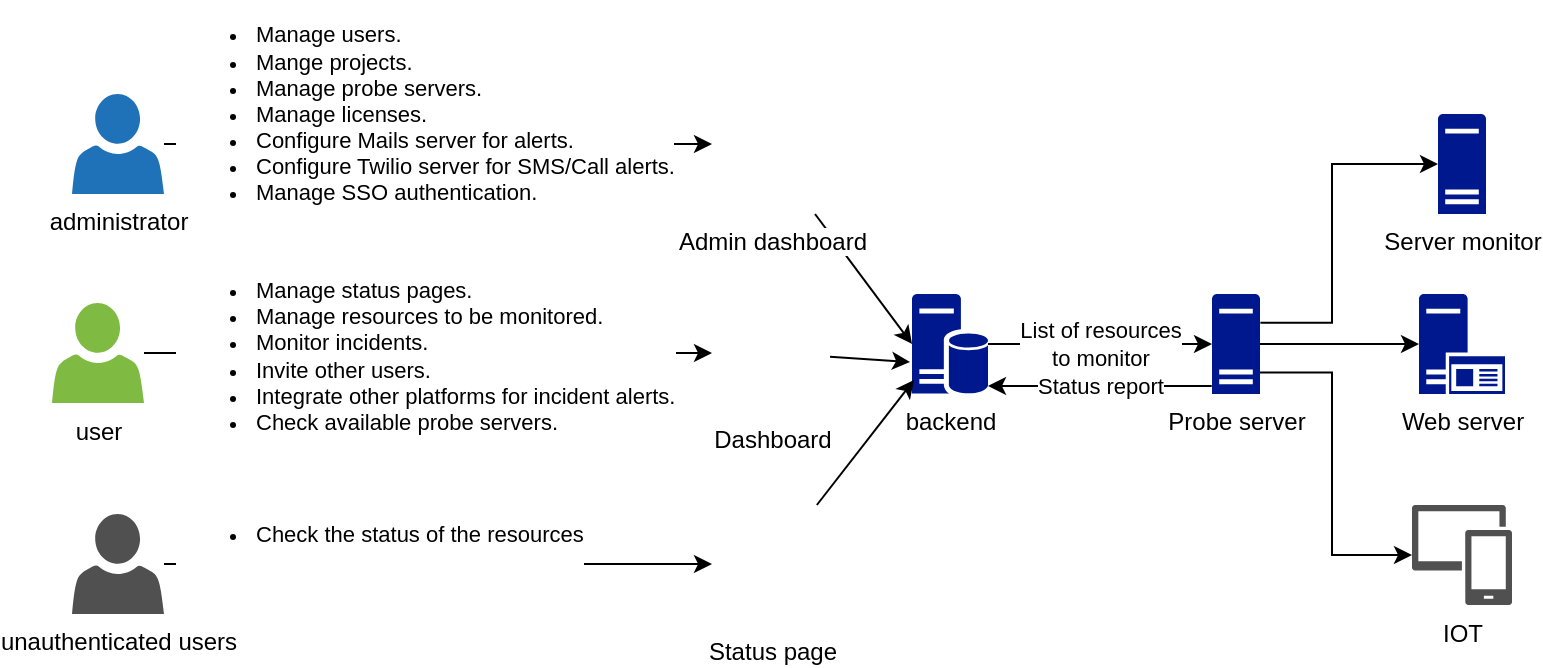 <mxfile version="13.1.14" type="device"><diagram id="P0tG3eMJVzySH8hgiAyU" name="Page-1"><mxGraphModel dx="1718" dy="445" grid="1" gridSize="10" guides="1" tooltips="1" connect="1" arrows="1" fold="1" page="1" pageScale="1" pageWidth="850" pageHeight="1100" math="0" shadow="0"><root><mxCell id="0"/><mxCell id="1" parent="0"/><mxCell id="-7FMZnpprnZfDVaKeRyy-3" style="edgeStyle=orthogonalEdgeStyle;rounded=0;orthogonalLoop=1;jettySize=auto;html=1;exitX=1;exitY=0.5;exitDx=0;exitDy=0;exitPerimeter=0;entryX=0;entryY=0.5;entryDx=0;entryDy=0;entryPerimeter=0;startArrow=none;startFill=0;endArrow=classic;endFill=1;" edge="1" parent="1" source="TmaJKqvL_nLNHZuGaliu-4" target="-7FMZnpprnZfDVaKeRyy-1"><mxGeometry relative="1" as="geometry"/></mxCell><mxCell id="-7FMZnpprnZfDVaKeRyy-4" style="edgeStyle=orthogonalEdgeStyle;rounded=0;orthogonalLoop=1;jettySize=auto;html=1;entryX=0;entryY=0.5;entryDx=0;entryDy=0;entryPerimeter=0;startArrow=none;startFill=0;endArrow=classic;endFill=1;exitX=0.992;exitY=0.784;exitDx=0;exitDy=0;exitPerimeter=0;" edge="1" parent="1" source="TmaJKqvL_nLNHZuGaliu-4" target="-7FMZnpprnZfDVaKeRyy-2"><mxGeometry relative="1" as="geometry"><mxPoint x="380" y="330" as="sourcePoint"/><Array as="points"><mxPoint x="300" y="279"/><mxPoint x="300" y="371"/></Array></mxGeometry></mxCell><mxCell id="-7FMZnpprnZfDVaKeRyy-31" value="Status report" style="edgeStyle=none;rounded=0;orthogonalLoop=1;jettySize=auto;html=1;exitX=-0.006;exitY=0.919;exitDx=0;exitDy=0;exitPerimeter=0;entryX=1;entryY=0.92;entryDx=0;entryDy=0;entryPerimeter=0;startArrow=none;startFill=0;endArrow=classic;endFill=1;" edge="1" parent="1" source="TmaJKqvL_nLNHZuGaliu-4" target="TmaJKqvL_nLNHZuGaliu-10"><mxGeometry relative="1" as="geometry"/></mxCell><mxCell id="TmaJKqvL_nLNHZuGaliu-4" value="Probe server" style="aspect=fixed;pointerEvents=1;shadow=0;dashed=0;html=1;strokeColor=none;labelPosition=center;verticalLabelPosition=bottom;verticalAlign=top;align=center;fillColor=#00188D;shape=mxgraph.mscae.enterprise.server_generic" parent="1" vertex="1"><mxGeometry x="240" y="240" width="24" height="50" as="geometry"/></mxCell><mxCell id="TmaJKqvL_nLNHZuGaliu-9" value="" style="edgeStyle=orthogonalEdgeStyle;rounded=0;orthogonalLoop=1;jettySize=auto;html=1;startArrow=classic;startFill=1;endArrow=none;endFill=0;entryX=1.008;entryY=0.288;entryDx=0;entryDy=0;entryPerimeter=0;" parent="1" source="TmaJKqvL_nLNHZuGaliu-8" target="TmaJKqvL_nLNHZuGaliu-4" edge="1"><mxGeometry x="-0.486" relative="1" as="geometry"><mxPoint x="380" y="254" as="targetPoint"/><Array as="points"><mxPoint x="300" y="175"/><mxPoint x="300" y="254"/></Array><mxPoint as="offset"/></mxGeometry></mxCell><mxCell id="TmaJKqvL_nLNHZuGaliu-8" value="Server monitor" style="aspect=fixed;pointerEvents=1;shadow=0;dashed=0;html=1;strokeColor=none;labelPosition=center;verticalLabelPosition=bottom;verticalAlign=top;align=center;fillColor=#00188D;shape=mxgraph.mscae.enterprise.server_generic" parent="1" vertex="1"><mxGeometry x="353" y="150" width="24" height="50" as="geometry"/></mxCell><mxCell id="-7FMZnpprnZfDVaKeRyy-29" value="List of resources &lt;br&gt;to monitor" style="edgeStyle=none;rounded=0;orthogonalLoop=1;jettySize=auto;html=1;startArrow=none;startFill=0;endArrow=classic;endFill=1;" edge="1" parent="1" source="TmaJKqvL_nLNHZuGaliu-10" target="TmaJKqvL_nLNHZuGaliu-4"><mxGeometry relative="1" as="geometry"/></mxCell><mxCell id="TmaJKqvL_nLNHZuGaliu-10" value="backend" style="aspect=fixed;pointerEvents=1;shadow=0;dashed=0;html=1;strokeColor=none;labelPosition=center;verticalLabelPosition=bottom;verticalAlign=top;align=center;fillColor=#00188D;shape=mxgraph.mscae.enterprise.database_server" parent="1" vertex="1"><mxGeometry x="90" y="240" width="38" height="50" as="geometry"/></mxCell><mxCell id="-7FMZnpprnZfDVaKeRyy-1" value="Web server" style="aspect=fixed;pointerEvents=1;shadow=0;dashed=0;html=1;strokeColor=none;labelPosition=center;verticalLabelPosition=bottom;verticalAlign=top;align=center;fillColor=#00188D;shape=mxgraph.mscae.enterprise.application_server2" vertex="1" parent="1"><mxGeometry x="343.5" y="240" width="43" height="50" as="geometry"/></mxCell><mxCell id="-7FMZnpprnZfDVaKeRyy-2" value="IOT" style="pointerEvents=1;shadow=0;dashed=0;html=1;strokeColor=none;labelPosition=center;verticalLabelPosition=bottom;verticalAlign=top;align=center;fillColor=#505050;shape=mxgraph.mscae.intune.device_group" vertex="1" parent="1"><mxGeometry x="340" y="345.5" width="50" height="50" as="geometry"/></mxCell><mxCell id="-7FMZnpprnZfDVaKeRyy-24" value="&lt;ul&gt;&lt;li&gt;Check the status of the resources&lt;/li&gt;&lt;/ul&gt;" style="edgeStyle=orthogonalEdgeStyle;rounded=0;orthogonalLoop=1;jettySize=auto;html=1;startArrow=none;startFill=0;endArrow=classic;endFill=1;align=left;" edge="1" parent="1" source="-7FMZnpprnZfDVaKeRyy-9" target="-7FMZnpprnZfDVaKeRyy-16"><mxGeometry x="-0.971" y="15" relative="1" as="geometry"><mxPoint as="offset"/></mxGeometry></mxCell><mxCell id="-7FMZnpprnZfDVaKeRyy-9" value="unauthenticated users" style="pointerEvents=1;shadow=0;dashed=0;html=1;strokeColor=none;fillColor=#505050;labelPosition=center;verticalLabelPosition=bottom;verticalAlign=top;outlineConnect=0;align=center;shape=mxgraph.office.users.user;" vertex="1" parent="1"><mxGeometry x="-330" y="350" width="46" height="50" as="geometry"/></mxCell><mxCell id="-7FMZnpprnZfDVaKeRyy-21" value="&lt;ul&gt;&lt;li&gt;Manage users.&lt;/li&gt;&lt;li&gt;Mange projects.&lt;/li&gt;&lt;li&gt;Manage probe servers.&lt;/li&gt;&lt;li&gt;Manage licenses.&lt;/li&gt;&lt;li&gt;Configure Mails server for alerts.&lt;/li&gt;&lt;li&gt;Configure Twilio server for SMS/Call alerts.&lt;/li&gt;&lt;li&gt;Manage SSO authentication.&lt;/li&gt;&lt;/ul&gt;" style="edgeStyle=orthogonalEdgeStyle;rounded=0;orthogonalLoop=1;jettySize=auto;html=1;entryX=0;entryY=0.407;entryDx=0;entryDy=0;entryPerimeter=0;startArrow=none;startFill=0;endArrow=classic;endFill=1;align=left;" edge="1" parent="1" source="-7FMZnpprnZfDVaKeRyy-11" target="-7FMZnpprnZfDVaKeRyy-14"><mxGeometry x="-0.971" y="15" relative="1" as="geometry"><mxPoint as="offset"/></mxGeometry></mxCell><mxCell id="-7FMZnpprnZfDVaKeRyy-11" value="administrator" style="pointerEvents=1;shadow=0;dashed=0;html=1;strokeColor=none;labelPosition=center;verticalLabelPosition=bottom;verticalAlign=top;outlineConnect=0;align=center;shape=mxgraph.office.users.user;fillColor=#2072B8;" vertex="1" parent="1"><mxGeometry x="-330" y="140" width="46" height="50" as="geometry"/></mxCell><mxCell id="-7FMZnpprnZfDVaKeRyy-23" style="edgeStyle=orthogonalEdgeStyle;rounded=0;orthogonalLoop=1;jettySize=auto;html=1;entryX=0;entryY=0.5;entryDx=0;entryDy=0;startArrow=none;startFill=0;endArrow=classic;endFill=1;" edge="1" parent="1" source="-7FMZnpprnZfDVaKeRyy-12" target="-7FMZnpprnZfDVaKeRyy-15"><mxGeometry relative="1" as="geometry"/></mxCell><mxCell id="-7FMZnpprnZfDVaKeRyy-35" value="&lt;ul&gt;&lt;li&gt;Manage status pages.&lt;/li&gt;&lt;li&gt;Manage resources to be monitored.&lt;/li&gt;&lt;li&gt;Monitor incidents.&lt;/li&gt;&lt;li&gt;Invite other users.&lt;/li&gt;&lt;li&gt;Integrate other platforms for incident alerts.&lt;/li&gt;&lt;li&gt;Check available probe servers.&lt;/li&gt;&lt;/ul&gt;" style="edgeLabel;html=1;align=left;verticalAlign=middle;resizable=0;points=[];" vertex="1" connectable="0" parent="-7FMZnpprnZfDVaKeRyy-23"><mxGeometry x="-0.239" relative="1" as="geometry"><mxPoint x="-94" y="1" as="offset"/></mxGeometry></mxCell><mxCell id="-7FMZnpprnZfDVaKeRyy-12" value="user" style="pointerEvents=1;shadow=0;dashed=0;html=1;strokeColor=none;labelPosition=center;verticalLabelPosition=bottom;verticalAlign=top;outlineConnect=0;align=center;shape=mxgraph.office.users.user;fillColor=#7FBA42;" vertex="1" parent="1"><mxGeometry x="-340" y="244.5" width="46" height="50" as="geometry"/></mxCell><mxCell id="-7FMZnpprnZfDVaKeRyy-26" style="edgeStyle=none;rounded=0;orthogonalLoop=1;jettySize=auto;html=1;entryX=0;entryY=0.5;entryDx=0;entryDy=0;entryPerimeter=0;startArrow=none;startFill=0;endArrow=classic;endFill=1;" edge="1" parent="1" source="-7FMZnpprnZfDVaKeRyy-14" target="TmaJKqvL_nLNHZuGaliu-10"><mxGeometry relative="1" as="geometry"/></mxCell><mxCell id="-7FMZnpprnZfDVaKeRyy-14" value="Admin dashboard" style="shape=image;html=1;verticalAlign=top;verticalLabelPosition=bottom;labelBackgroundColor=#ffffff;imageAspect=0;aspect=fixed;image=https://cdn2.iconfinder.com/data/icons/picol-vector/32/screen_4to3-128.png;fillColor=#336600;" vertex="1" parent="1"><mxGeometry x="-10" y="141" width="59" height="59" as="geometry"/></mxCell><mxCell id="-7FMZnpprnZfDVaKeRyy-27" style="edgeStyle=none;rounded=0;orthogonalLoop=1;jettySize=auto;html=1;entryX=-0.026;entryY=0.68;entryDx=0;entryDy=0;entryPerimeter=0;startArrow=none;startFill=0;endArrow=classic;endFill=1;" edge="1" parent="1" source="-7FMZnpprnZfDVaKeRyy-15" target="TmaJKqvL_nLNHZuGaliu-10"><mxGeometry relative="1" as="geometry"/></mxCell><mxCell id="-7FMZnpprnZfDVaKeRyy-15" value="Dashboard" style="shape=image;html=1;verticalAlign=top;verticalLabelPosition=bottom;labelBackgroundColor=#ffffff;imageAspect=0;aspect=fixed;image=https://cdn2.iconfinder.com/data/icons/picol-vector/32/screen_4to3-128.png;fillColor=#336600;" vertex="1" parent="1"><mxGeometry x="-10" y="240" width="59" height="59" as="geometry"/></mxCell><mxCell id="-7FMZnpprnZfDVaKeRyy-28" style="edgeStyle=none;rounded=0;orthogonalLoop=1;jettySize=auto;html=1;entryX=0.026;entryY=0.86;entryDx=0;entryDy=0;entryPerimeter=0;startArrow=none;startFill=0;endArrow=classic;endFill=1;" edge="1" parent="1" source="-7FMZnpprnZfDVaKeRyy-16" target="TmaJKqvL_nLNHZuGaliu-10"><mxGeometry relative="1" as="geometry"/></mxCell><mxCell id="-7FMZnpprnZfDVaKeRyy-16" value="Status page" style="shape=image;html=1;verticalAlign=top;verticalLabelPosition=bottom;labelBackgroundColor=#ffffff;imageAspect=0;aspect=fixed;image=https://cdn2.iconfinder.com/data/icons/picol-vector/32/screen_4to3-128.png;fillColor=#336600;" vertex="1" parent="1"><mxGeometry x="-10" y="345.5" width="59" height="59" as="geometry"/></mxCell></root></mxGraphModel></diagram></mxfile>